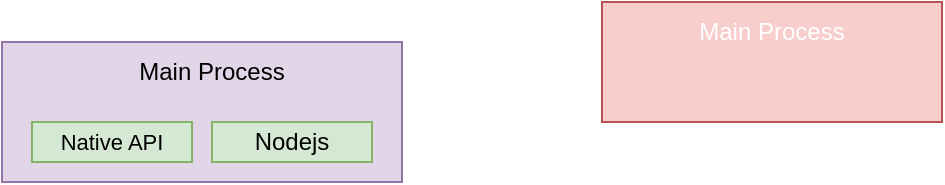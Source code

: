 <mxfile version="21.3.5" type="github">
  <diagram name="第 1 页" id="i7Nl1X1JWIGGdcwZOCES">
    <mxGraphModel dx="733" dy="411" grid="1" gridSize="10" guides="1" tooltips="1" connect="1" arrows="1" fold="1" page="1" pageScale="1" pageWidth="827" pageHeight="1169" math="0" shadow="0">
      <root>
        <mxCell id="0" />
        <mxCell id="1" parent="0" />
        <mxCell id="HTUoIQ_aqMkniWgsbpct-1" value="" style="rounded=0;whiteSpace=wrap;html=1;fillColor=#e1d5e7;strokeColor=#9673a6;" vertex="1" parent="1">
          <mxGeometry x="220" y="240" width="200" height="70" as="geometry" />
        </mxCell>
        <mxCell id="HTUoIQ_aqMkniWgsbpct-2" value="Main Process" style="text;html=1;align=center;verticalAlign=middle;whiteSpace=wrap;rounded=0;fontColor=#000000;" vertex="1" parent="1">
          <mxGeometry x="285" y="240" width="80" height="30" as="geometry" />
        </mxCell>
        <mxCell id="HTUoIQ_aqMkniWgsbpct-3" value="&lt;font style=&quot;font-size: 11px;&quot;&gt;Native API&lt;/font&gt;" style="rounded=0;whiteSpace=wrap;html=1;fillColor=#d5e8d4;strokeColor=#82b366;fontSize=7;" vertex="1" parent="1">
          <mxGeometry x="235" y="280" width="80" height="20" as="geometry" />
        </mxCell>
        <mxCell id="HTUoIQ_aqMkniWgsbpct-4" value="Nodejs" style="rounded=0;whiteSpace=wrap;html=1;fillColor=#d5e8d4;strokeColor=#82b366;" vertex="1" parent="1">
          <mxGeometry x="325" y="280" width="80" height="20" as="geometry" />
        </mxCell>
        <mxCell id="HTUoIQ_aqMkniWgsbpct-5" value="" style="rounded=0;whiteSpace=wrap;html=1;fillColor=#f8cecc;strokeColor=#b85450;" vertex="1" parent="1">
          <mxGeometry x="520" y="220" width="170" height="60" as="geometry" />
        </mxCell>
        <mxCell id="HTUoIQ_aqMkniWgsbpct-6" value="Main Process" style="text;html=1;align=center;verticalAlign=middle;whiteSpace=wrap;rounded=0;fontColor=#FFFFFF;" vertex="1" parent="1">
          <mxGeometry x="565" y="220" width="80" height="30" as="geometry" />
        </mxCell>
      </root>
    </mxGraphModel>
  </diagram>
</mxfile>
